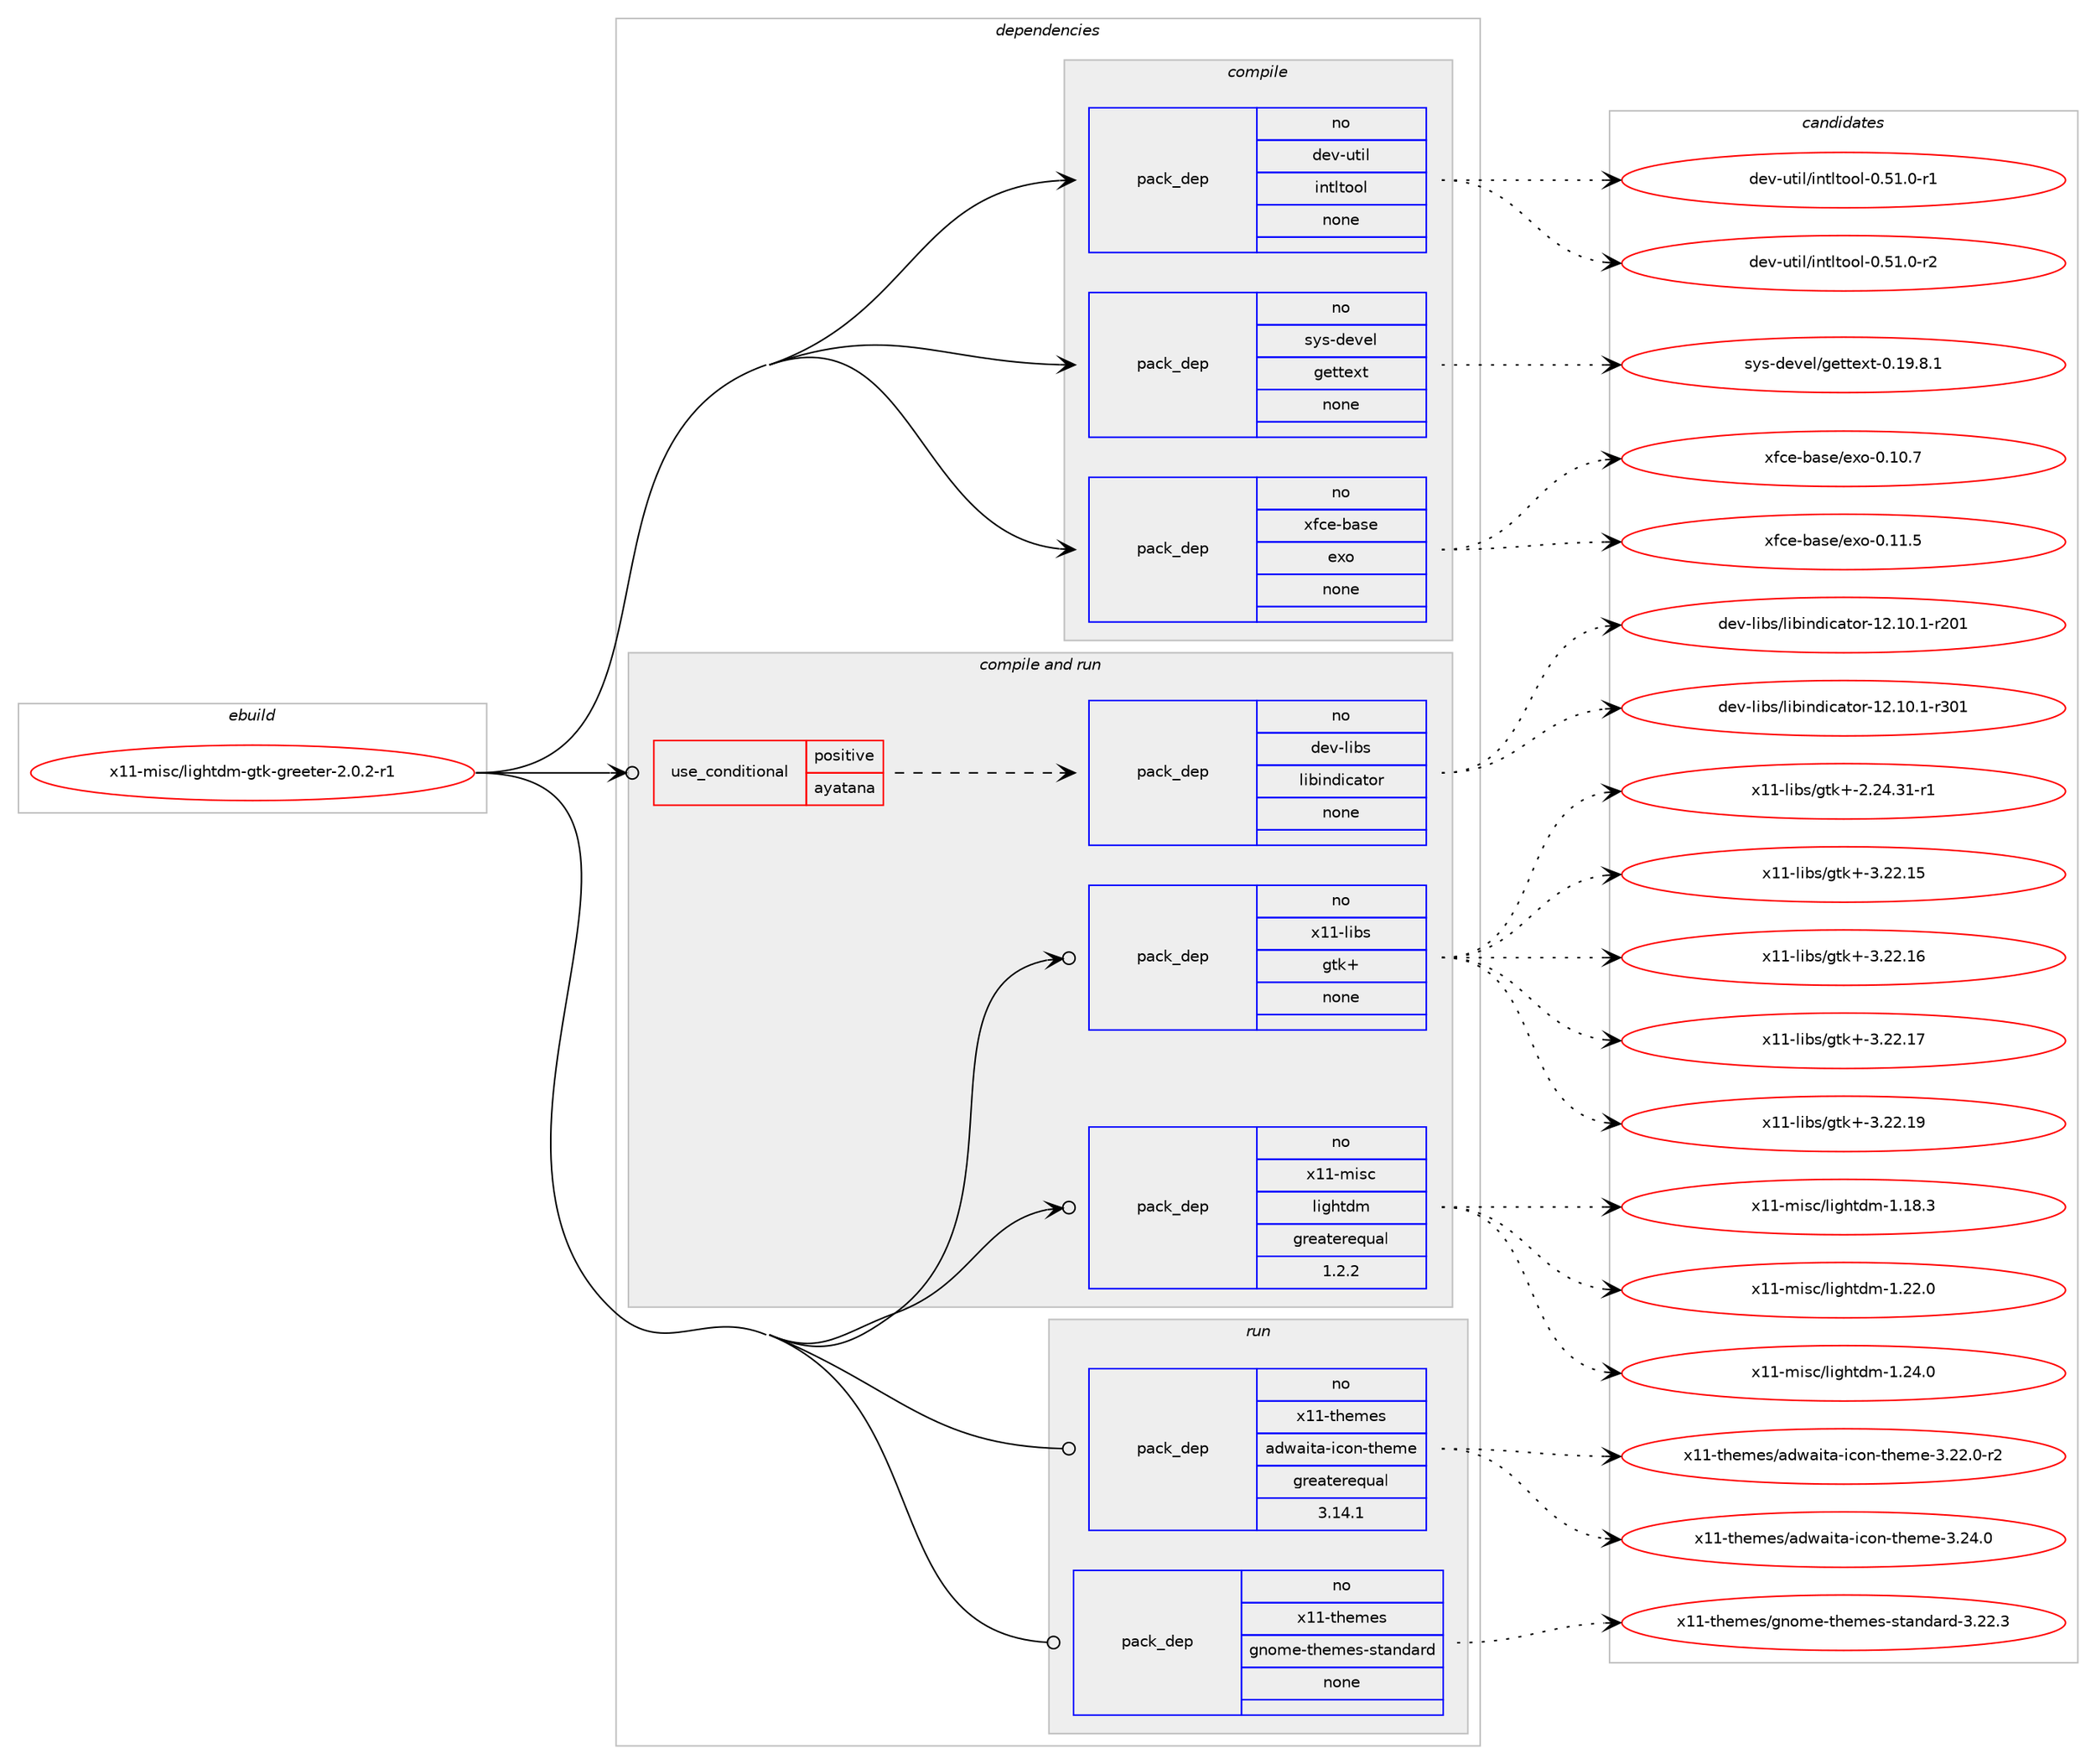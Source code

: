 digraph prolog {

# *************
# Graph options
# *************

newrank=true;
concentrate=true;
compound=true;
graph [rankdir=LR,fontname=Helvetica,fontsize=10,ranksep=1.5];#, ranksep=2.5, nodesep=0.2];
edge  [arrowhead=vee];
node  [fontname=Helvetica,fontsize=10];

# **********
# The ebuild
# **********

subgraph cluster_leftcol {
color=gray;
rank=same;
label=<<i>ebuild</i>>;
id [label="x11-misc/lightdm-gtk-greeter-2.0.2-r1", color=red, width=4, href="../x11-misc/lightdm-gtk-greeter-2.0.2-r1.svg"];
}

# ****************
# The dependencies
# ****************

subgraph cluster_midcol {
color=gray;
label=<<i>dependencies</i>>;
subgraph cluster_compile {
fillcolor="#eeeeee";
style=filled;
label=<<i>compile</i>>;
subgraph pack389848 {
dependency522821 [label=<<TABLE BORDER="0" CELLBORDER="1" CELLSPACING="0" CELLPADDING="4" WIDTH="220"><TR><TD ROWSPAN="6" CELLPADDING="30">pack_dep</TD></TR><TR><TD WIDTH="110">no</TD></TR><TR><TD>dev-util</TD></TR><TR><TD>intltool</TD></TR><TR><TD>none</TD></TR><TR><TD></TD></TR></TABLE>>, shape=none, color=blue];
}
id:e -> dependency522821:w [weight=20,style="solid",arrowhead="vee"];
subgraph pack389849 {
dependency522822 [label=<<TABLE BORDER="0" CELLBORDER="1" CELLSPACING="0" CELLPADDING="4" WIDTH="220"><TR><TD ROWSPAN="6" CELLPADDING="30">pack_dep</TD></TR><TR><TD WIDTH="110">no</TD></TR><TR><TD>sys-devel</TD></TR><TR><TD>gettext</TD></TR><TR><TD>none</TD></TR><TR><TD></TD></TR></TABLE>>, shape=none, color=blue];
}
id:e -> dependency522822:w [weight=20,style="solid",arrowhead="vee"];
subgraph pack389850 {
dependency522823 [label=<<TABLE BORDER="0" CELLBORDER="1" CELLSPACING="0" CELLPADDING="4" WIDTH="220"><TR><TD ROWSPAN="6" CELLPADDING="30">pack_dep</TD></TR><TR><TD WIDTH="110">no</TD></TR><TR><TD>xfce-base</TD></TR><TR><TD>exo</TD></TR><TR><TD>none</TD></TR><TR><TD></TD></TR></TABLE>>, shape=none, color=blue];
}
id:e -> dependency522823:w [weight=20,style="solid",arrowhead="vee"];
}
subgraph cluster_compileandrun {
fillcolor="#eeeeee";
style=filled;
label=<<i>compile and run</i>>;
subgraph cond123160 {
dependency522824 [label=<<TABLE BORDER="0" CELLBORDER="1" CELLSPACING="0" CELLPADDING="4"><TR><TD ROWSPAN="3" CELLPADDING="10">use_conditional</TD></TR><TR><TD>positive</TD></TR><TR><TD>ayatana</TD></TR></TABLE>>, shape=none, color=red];
subgraph pack389851 {
dependency522825 [label=<<TABLE BORDER="0" CELLBORDER="1" CELLSPACING="0" CELLPADDING="4" WIDTH="220"><TR><TD ROWSPAN="6" CELLPADDING="30">pack_dep</TD></TR><TR><TD WIDTH="110">no</TD></TR><TR><TD>dev-libs</TD></TR><TR><TD>libindicator</TD></TR><TR><TD>none</TD></TR><TR><TD></TD></TR></TABLE>>, shape=none, color=blue];
}
dependency522824:e -> dependency522825:w [weight=20,style="dashed",arrowhead="vee"];
}
id:e -> dependency522824:w [weight=20,style="solid",arrowhead="odotvee"];
subgraph pack389852 {
dependency522826 [label=<<TABLE BORDER="0" CELLBORDER="1" CELLSPACING="0" CELLPADDING="4" WIDTH="220"><TR><TD ROWSPAN="6" CELLPADDING="30">pack_dep</TD></TR><TR><TD WIDTH="110">no</TD></TR><TR><TD>x11-libs</TD></TR><TR><TD>gtk+</TD></TR><TR><TD>none</TD></TR><TR><TD></TD></TR></TABLE>>, shape=none, color=blue];
}
id:e -> dependency522826:w [weight=20,style="solid",arrowhead="odotvee"];
subgraph pack389853 {
dependency522827 [label=<<TABLE BORDER="0" CELLBORDER="1" CELLSPACING="0" CELLPADDING="4" WIDTH="220"><TR><TD ROWSPAN="6" CELLPADDING="30">pack_dep</TD></TR><TR><TD WIDTH="110">no</TD></TR><TR><TD>x11-misc</TD></TR><TR><TD>lightdm</TD></TR><TR><TD>greaterequal</TD></TR><TR><TD>1.2.2</TD></TR></TABLE>>, shape=none, color=blue];
}
id:e -> dependency522827:w [weight=20,style="solid",arrowhead="odotvee"];
}
subgraph cluster_run {
fillcolor="#eeeeee";
style=filled;
label=<<i>run</i>>;
subgraph pack389854 {
dependency522828 [label=<<TABLE BORDER="0" CELLBORDER="1" CELLSPACING="0" CELLPADDING="4" WIDTH="220"><TR><TD ROWSPAN="6" CELLPADDING="30">pack_dep</TD></TR><TR><TD WIDTH="110">no</TD></TR><TR><TD>x11-themes</TD></TR><TR><TD>adwaita-icon-theme</TD></TR><TR><TD>greaterequal</TD></TR><TR><TD>3.14.1</TD></TR></TABLE>>, shape=none, color=blue];
}
id:e -> dependency522828:w [weight=20,style="solid",arrowhead="odot"];
subgraph pack389855 {
dependency522829 [label=<<TABLE BORDER="0" CELLBORDER="1" CELLSPACING="0" CELLPADDING="4" WIDTH="220"><TR><TD ROWSPAN="6" CELLPADDING="30">pack_dep</TD></TR><TR><TD WIDTH="110">no</TD></TR><TR><TD>x11-themes</TD></TR><TR><TD>gnome-themes-standard</TD></TR><TR><TD>none</TD></TR><TR><TD></TD></TR></TABLE>>, shape=none, color=blue];
}
id:e -> dependency522829:w [weight=20,style="solid",arrowhead="odot"];
}
}

# **************
# The candidates
# **************

subgraph cluster_choices {
rank=same;
color=gray;
label=<<i>candidates</i>>;

subgraph choice389848 {
color=black;
nodesep=1;
choice1001011184511711610510847105110116108116111111108454846534946484511449 [label="dev-util/intltool-0.51.0-r1", color=red, width=4,href="../dev-util/intltool-0.51.0-r1.svg"];
choice1001011184511711610510847105110116108116111111108454846534946484511450 [label="dev-util/intltool-0.51.0-r2", color=red, width=4,href="../dev-util/intltool-0.51.0-r2.svg"];
dependency522821:e -> choice1001011184511711610510847105110116108116111111108454846534946484511449:w [style=dotted,weight="100"];
dependency522821:e -> choice1001011184511711610510847105110116108116111111108454846534946484511450:w [style=dotted,weight="100"];
}
subgraph choice389849 {
color=black;
nodesep=1;
choice1151211154510010111810110847103101116116101120116454846495746564649 [label="sys-devel/gettext-0.19.8.1", color=red, width=4,href="../sys-devel/gettext-0.19.8.1.svg"];
dependency522822:e -> choice1151211154510010111810110847103101116116101120116454846495746564649:w [style=dotted,weight="100"];
}
subgraph choice389850 {
color=black;
nodesep=1;
choice120102991014598971151014710112011145484649484655 [label="xfce-base/exo-0.10.7", color=red, width=4,href="../xfce-base/exo-0.10.7.svg"];
choice120102991014598971151014710112011145484649494653 [label="xfce-base/exo-0.11.5", color=red, width=4,href="../xfce-base/exo-0.11.5.svg"];
dependency522823:e -> choice120102991014598971151014710112011145484649484655:w [style=dotted,weight="100"];
dependency522823:e -> choice120102991014598971151014710112011145484649494653:w [style=dotted,weight="100"];
}
subgraph choice389851 {
color=black;
nodesep=1;
choice100101118451081059811547108105981051101001059997116111114454950464948464945114504849 [label="dev-libs/libindicator-12.10.1-r201", color=red, width=4,href="../dev-libs/libindicator-12.10.1-r201.svg"];
choice100101118451081059811547108105981051101001059997116111114454950464948464945114514849 [label="dev-libs/libindicator-12.10.1-r301", color=red, width=4,href="../dev-libs/libindicator-12.10.1-r301.svg"];
dependency522825:e -> choice100101118451081059811547108105981051101001059997116111114454950464948464945114504849:w [style=dotted,weight="100"];
dependency522825:e -> choice100101118451081059811547108105981051101001059997116111114454950464948464945114514849:w [style=dotted,weight="100"];
}
subgraph choice389852 {
color=black;
nodesep=1;
choice12049494510810598115471031161074345504650524651494511449 [label="x11-libs/gtk+-2.24.31-r1", color=red, width=4,href="../x11-libs/gtk+-2.24.31-r1.svg"];
choice1204949451081059811547103116107434551465050464953 [label="x11-libs/gtk+-3.22.15", color=red, width=4,href="../x11-libs/gtk+-3.22.15.svg"];
choice1204949451081059811547103116107434551465050464954 [label="x11-libs/gtk+-3.22.16", color=red, width=4,href="../x11-libs/gtk+-3.22.16.svg"];
choice1204949451081059811547103116107434551465050464955 [label="x11-libs/gtk+-3.22.17", color=red, width=4,href="../x11-libs/gtk+-3.22.17.svg"];
choice1204949451081059811547103116107434551465050464957 [label="x11-libs/gtk+-3.22.19", color=red, width=4,href="../x11-libs/gtk+-3.22.19.svg"];
dependency522826:e -> choice12049494510810598115471031161074345504650524651494511449:w [style=dotted,weight="100"];
dependency522826:e -> choice1204949451081059811547103116107434551465050464953:w [style=dotted,weight="100"];
dependency522826:e -> choice1204949451081059811547103116107434551465050464954:w [style=dotted,weight="100"];
dependency522826:e -> choice1204949451081059811547103116107434551465050464955:w [style=dotted,weight="100"];
dependency522826:e -> choice1204949451081059811547103116107434551465050464957:w [style=dotted,weight="100"];
}
subgraph choice389853 {
color=black;
nodesep=1;
choice120494945109105115994710810510310411610010945494649564651 [label="x11-misc/lightdm-1.18.3", color=red, width=4,href="../x11-misc/lightdm-1.18.3.svg"];
choice120494945109105115994710810510310411610010945494650504648 [label="x11-misc/lightdm-1.22.0", color=red, width=4,href="../x11-misc/lightdm-1.22.0.svg"];
choice120494945109105115994710810510310411610010945494650524648 [label="x11-misc/lightdm-1.24.0", color=red, width=4,href="../x11-misc/lightdm-1.24.0.svg"];
dependency522827:e -> choice120494945109105115994710810510310411610010945494649564651:w [style=dotted,weight="100"];
dependency522827:e -> choice120494945109105115994710810510310411610010945494650504648:w [style=dotted,weight="100"];
dependency522827:e -> choice120494945109105115994710810510310411610010945494650524648:w [style=dotted,weight="100"];
}
subgraph choice389854 {
color=black;
nodesep=1;
choice12049494511610410110910111547971001199710511697451059911111045116104101109101455146505046484511450 [label="x11-themes/adwaita-icon-theme-3.22.0-r2", color=red, width=4,href="../x11-themes/adwaita-icon-theme-3.22.0-r2.svg"];
choice1204949451161041011091011154797100119971051169745105991111104511610410110910145514650524648 [label="x11-themes/adwaita-icon-theme-3.24.0", color=red, width=4,href="../x11-themes/adwaita-icon-theme-3.24.0.svg"];
dependency522828:e -> choice12049494511610410110910111547971001199710511697451059911111045116104101109101455146505046484511450:w [style=dotted,weight="100"];
dependency522828:e -> choice1204949451161041011091011154797100119971051169745105991111104511610410110910145514650524648:w [style=dotted,weight="100"];
}
subgraph choice389855 {
color=black;
nodesep=1;
choice120494945116104101109101115471031101111091014511610410110910111545115116971101009711410045514650504651 [label="x11-themes/gnome-themes-standard-3.22.3", color=red, width=4,href="../x11-themes/gnome-themes-standard-3.22.3.svg"];
dependency522829:e -> choice120494945116104101109101115471031101111091014511610410110910111545115116971101009711410045514650504651:w [style=dotted,weight="100"];
}
}

}
